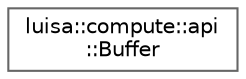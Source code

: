 digraph "类继承关系图"
{
 // LATEX_PDF_SIZE
  bgcolor="transparent";
  edge [fontname=Helvetica,fontsize=10,labelfontname=Helvetica,labelfontsize=10];
  node [fontname=Helvetica,fontsize=10,shape=box,height=0.2,width=0.4];
  rankdir="LR";
  Node0 [id="Node000000",label="luisa::compute::api\l::Buffer",height=0.2,width=0.4,color="grey40", fillcolor="white", style="filled",URL="$structluisa_1_1compute_1_1api_1_1_buffer.html",tooltip=" "];
}
